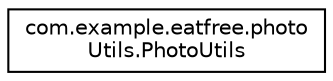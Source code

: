 digraph "Graphe hiérarchique des classes"
{
 // LATEX_PDF_SIZE
  edge [fontname="Helvetica",fontsize="10",labelfontname="Helvetica",labelfontsize="10"];
  node [fontname="Helvetica",fontsize="10",shape=record];
  rankdir="LR";
  Node0 [label="com.example.eatfree.photo\lUtils.PhotoUtils",height=0.2,width=0.4,color="black", fillcolor="white", style="filled",URL="$classcom_1_1example_1_1eatfree_1_1photo_utils_1_1_photo_utils.html",tooltip=" "];
}
